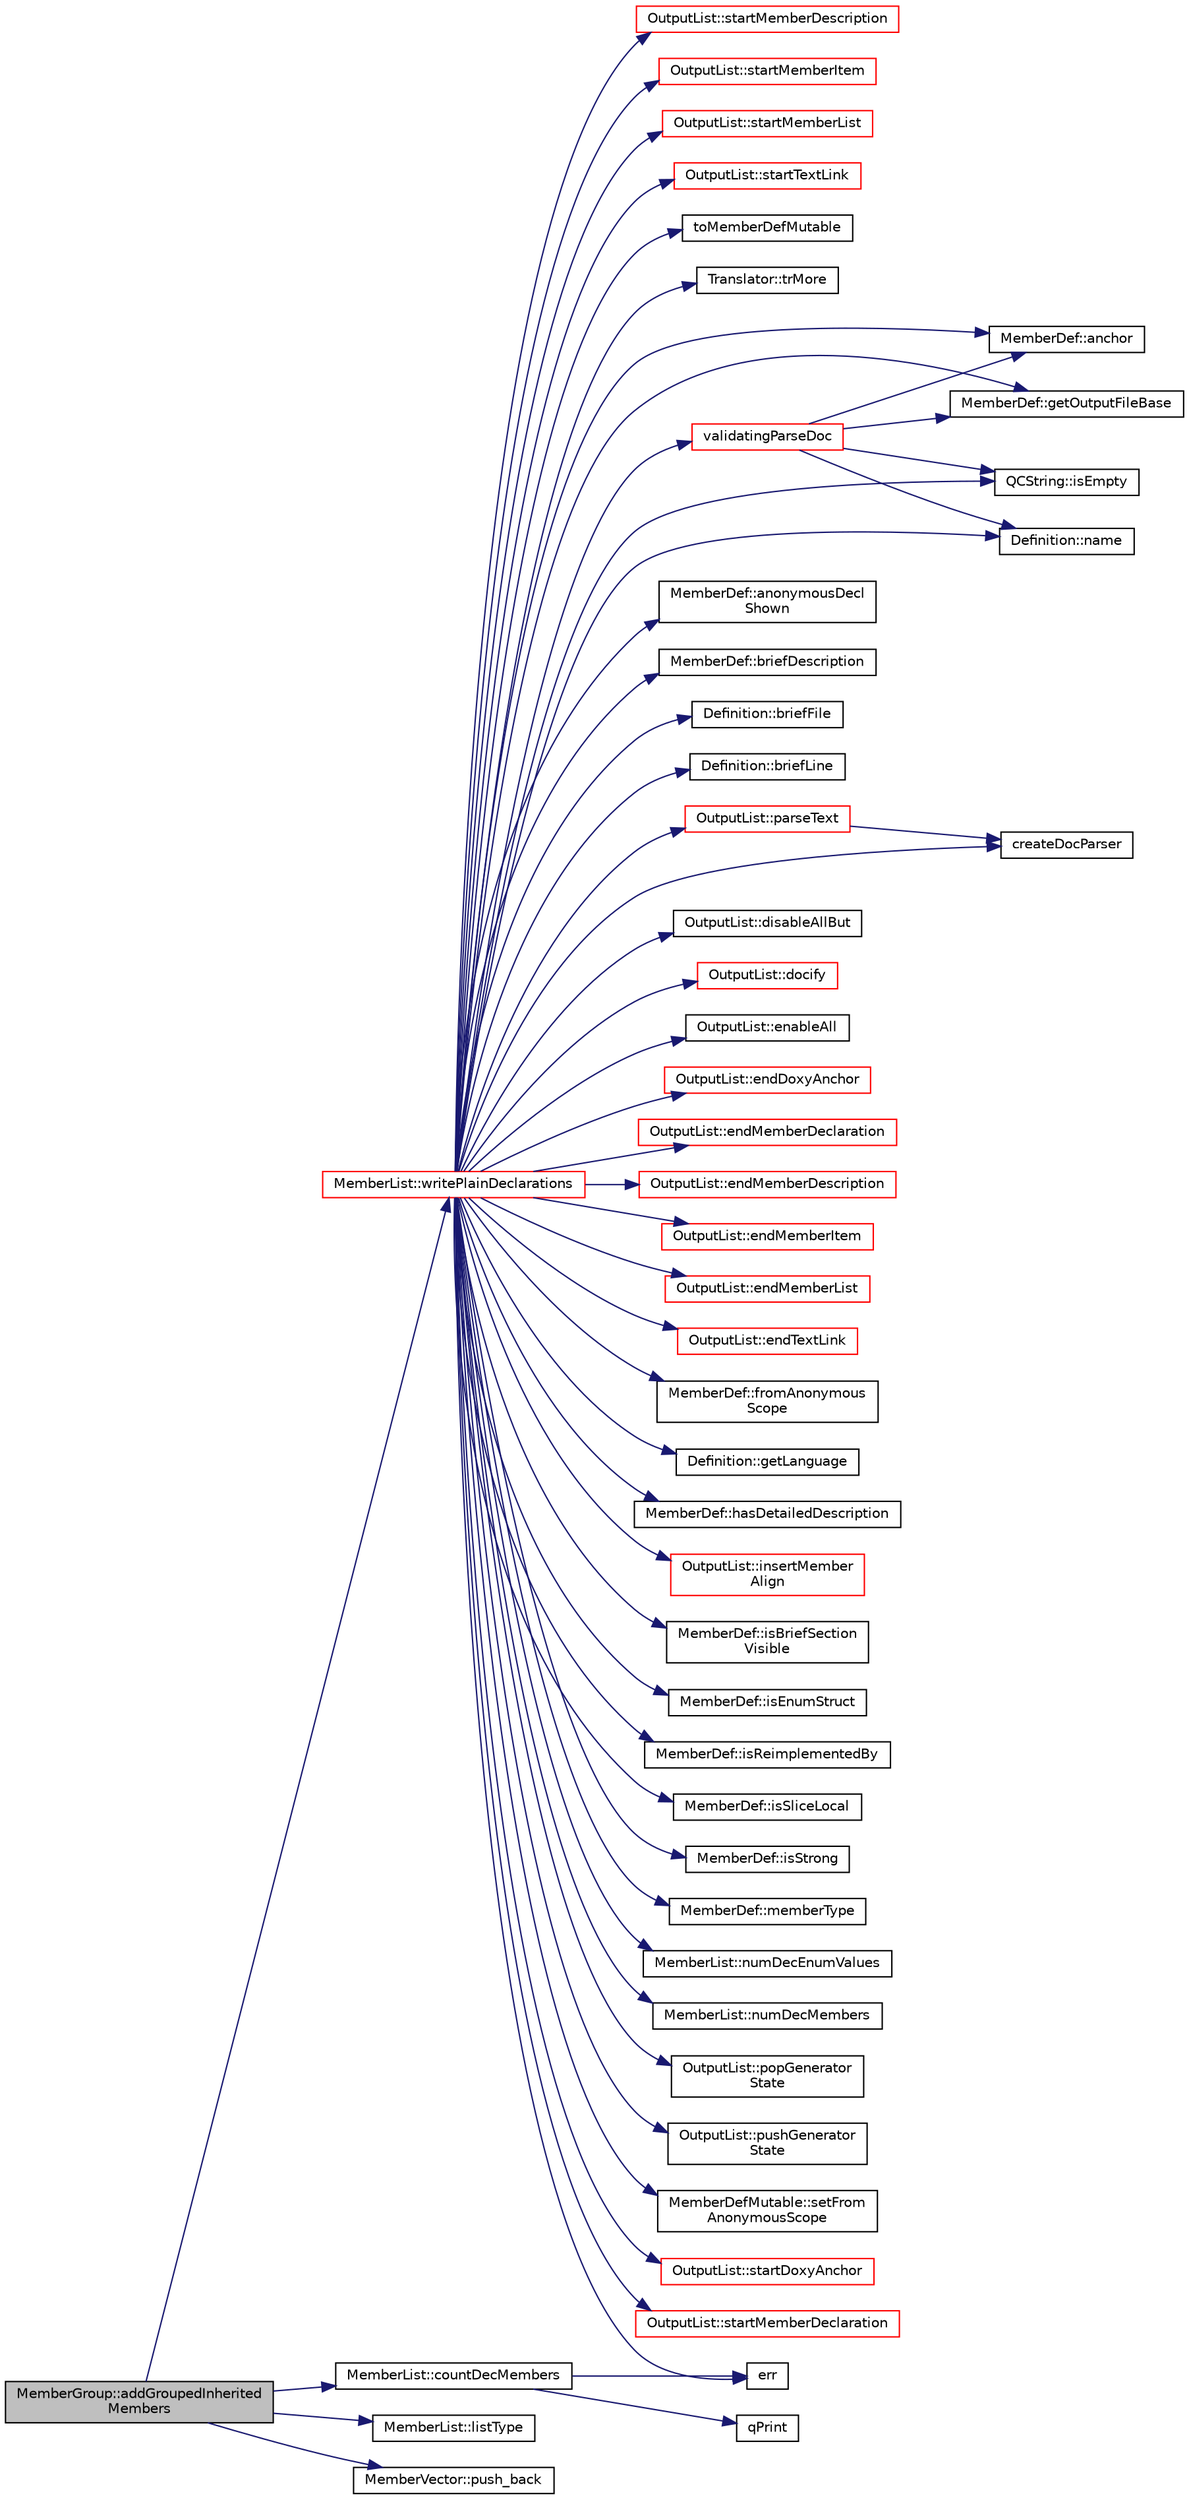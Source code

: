 digraph "MemberGroup::addGroupedInheritedMembers"
{
 // LATEX_PDF_SIZE
  edge [fontname="Helvetica",fontsize="10",labelfontname="Helvetica",labelfontsize="10"];
  node [fontname="Helvetica",fontsize="10",shape=record];
  rankdir="LR";
  Node1 [label="MemberGroup::addGroupedInherited\lMembers",height=0.2,width=0.4,color="black", fillcolor="grey75", style="filled", fontcolor="black",tooltip=" "];
  Node1 -> Node2 [color="midnightblue",fontsize="10",style="solid",fontname="Helvetica"];
  Node2 [label="MemberList::countDecMembers",height=0.2,width=0.4,color="black", fillcolor="white", style="filled",URL="$classMemberList.html#a393ee5dda002be396f08d4d473afedd9",tooltip=" "];
  Node2 -> Node3 [color="midnightblue",fontsize="10",style="solid",fontname="Helvetica"];
  Node3 [label="err",height=0.2,width=0.4,color="black", fillcolor="white", style="filled",URL="$message_8cpp.html#aede5746344fdce99647541101eaa7f06",tooltip=" "];
  Node2 -> Node4 [color="midnightblue",fontsize="10",style="solid",fontname="Helvetica"];
  Node4 [label="qPrint",height=0.2,width=0.4,color="black", fillcolor="white", style="filled",URL="$qcstring_8h.html#a9851ebb5ae2f65b4d2b1d08421edbfd2",tooltip=" "];
  Node1 -> Node5 [color="midnightblue",fontsize="10",style="solid",fontname="Helvetica"];
  Node5 [label="MemberList::listType",height=0.2,width=0.4,color="black", fillcolor="white", style="filled",URL="$classMemberList.html#aa31a7d651481862036f72381f7e2a96d",tooltip=" "];
  Node1 -> Node6 [color="midnightblue",fontsize="10",style="solid",fontname="Helvetica"];
  Node6 [label="MemberVector::push_back",height=0.2,width=0.4,color="black", fillcolor="white", style="filled",URL="$classMemberVector.html#af76ec8b9f3fa62a3276c0c115526325a",tooltip=" "];
  Node1 -> Node7 [color="midnightblue",fontsize="10",style="solid",fontname="Helvetica"];
  Node7 [label="MemberList::writePlainDeclarations",height=0.2,width=0.4,color="red", fillcolor="white", style="filled",URL="$classMemberList.html#a500c888195de0410c5d56ded7b67da4b",tooltip=" "];
  Node7 -> Node8 [color="midnightblue",fontsize="10",style="solid",fontname="Helvetica"];
  Node8 [label="MemberDef::anchor",height=0.2,width=0.4,color="black", fillcolor="white", style="filled",URL="$classMemberDef.html#a170c6221384447f7e2e9f5a529efef40",tooltip=" "];
  Node7 -> Node9 [color="midnightblue",fontsize="10",style="solid",fontname="Helvetica"];
  Node9 [label="MemberDef::anonymousDecl\lShown",height=0.2,width=0.4,color="black", fillcolor="white", style="filled",URL="$classMemberDef.html#ae7c2b887c45e9b9073d3c4d0bde94b04",tooltip=" "];
  Node7 -> Node10 [color="midnightblue",fontsize="10",style="solid",fontname="Helvetica"];
  Node10 [label="MemberDef::briefDescription",height=0.2,width=0.4,color="black", fillcolor="white", style="filled",URL="$classMemberDef.html#a73bd9bd31dab22a689e342abb99f4362",tooltip=" "];
  Node7 -> Node11 [color="midnightblue",fontsize="10",style="solid",fontname="Helvetica"];
  Node11 [label="Definition::briefFile",height=0.2,width=0.4,color="black", fillcolor="white", style="filled",URL="$classDefinition.html#ac74d77550941a8f568ea56fecc30c873",tooltip=" "];
  Node7 -> Node12 [color="midnightblue",fontsize="10",style="solid",fontname="Helvetica"];
  Node12 [label="Definition::briefLine",height=0.2,width=0.4,color="black", fillcolor="white", style="filled",URL="$classDefinition.html#a8073d399d39c43e66a4b487b3e06ade1",tooltip=" "];
  Node7 -> Node13 [color="midnightblue",fontsize="10",style="solid",fontname="Helvetica"];
  Node13 [label="createDocParser",height=0.2,width=0.4,color="black", fillcolor="white", style="filled",URL="$docparser_8cpp.html#a00e008a1b49a5878df53ac31ac3e354d",tooltip=" "];
  Node7 -> Node14 [color="midnightblue",fontsize="10",style="solid",fontname="Helvetica"];
  Node14 [label="OutputList::disableAllBut",height=0.2,width=0.4,color="black", fillcolor="white", style="filled",URL="$classOutputList.html#a73f9be626eea01f1ccd1b446dcf2c003",tooltip=" "];
  Node7 -> Node15 [color="midnightblue",fontsize="10",style="solid",fontname="Helvetica"];
  Node15 [label="OutputList::docify",height=0.2,width=0.4,color="red", fillcolor="white", style="filled",URL="$classOutputList.html#a5647a62e8819abb6e6b2378a7c115bbd",tooltip=" "];
  Node7 -> Node17 [color="midnightblue",fontsize="10",style="solid",fontname="Helvetica"];
  Node17 [label="OutputList::enableAll",height=0.2,width=0.4,color="black", fillcolor="white", style="filled",URL="$classOutputList.html#ad32603ff4c4ba4d39e0bad7ede5924bf",tooltip=" "];
  Node7 -> Node18 [color="midnightblue",fontsize="10",style="solid",fontname="Helvetica"];
  Node18 [label="OutputList::endDoxyAnchor",height=0.2,width=0.4,color="red", fillcolor="white", style="filled",URL="$classOutputList.html#a554df4a05f695ab67b514a12d9d19f6d",tooltip=" "];
  Node7 -> Node20 [color="midnightblue",fontsize="10",style="solid",fontname="Helvetica"];
  Node20 [label="OutputList::endMemberDeclaration",height=0.2,width=0.4,color="red", fillcolor="white", style="filled",URL="$classOutputList.html#acd8c06dad427743e4bf81f94bd450e6f",tooltip=" "];
  Node7 -> Node22 [color="midnightblue",fontsize="10",style="solid",fontname="Helvetica"];
  Node22 [label="OutputList::endMemberDescription",height=0.2,width=0.4,color="red", fillcolor="white", style="filled",URL="$classOutputList.html#a3824b9043050bea2202a29c15b4c5344",tooltip=" "];
  Node7 -> Node24 [color="midnightblue",fontsize="10",style="solid",fontname="Helvetica"];
  Node24 [label="OutputList::endMemberItem",height=0.2,width=0.4,color="red", fillcolor="white", style="filled",URL="$classOutputList.html#a5a5aff841b0f9609a1d73ed5ad6e0f34",tooltip=" "];
  Node7 -> Node26 [color="midnightblue",fontsize="10",style="solid",fontname="Helvetica"];
  Node26 [label="OutputList::endMemberList",height=0.2,width=0.4,color="red", fillcolor="white", style="filled",URL="$classOutputList.html#a7c8d844390c3ab106b675144baa48fc7",tooltip=" "];
  Node7 -> Node28 [color="midnightblue",fontsize="10",style="solid",fontname="Helvetica"];
  Node28 [label="OutputList::endTextLink",height=0.2,width=0.4,color="red", fillcolor="white", style="filled",URL="$classOutputList.html#a74e89e9bcca41e9203ca080fc127a004",tooltip=" "];
  Node7 -> Node3 [color="midnightblue",fontsize="10",style="solid",fontname="Helvetica"];
  Node7 -> Node30 [color="midnightblue",fontsize="10",style="solid",fontname="Helvetica"];
  Node30 [label="MemberDef::fromAnonymous\lScope",height=0.2,width=0.4,color="black", fillcolor="white", style="filled",URL="$classMemberDef.html#a2b1e297724aaf4e8bca3424d72ae9129",tooltip=" "];
  Node7 -> Node31 [color="midnightblue",fontsize="10",style="solid",fontname="Helvetica"];
  Node31 [label="Definition::getLanguage",height=0.2,width=0.4,color="black", fillcolor="white", style="filled",URL="$classDefinition.html#a0dda9f50f2f9754e6341a10373eafec7",tooltip=" "];
  Node7 -> Node32 [color="midnightblue",fontsize="10",style="solid",fontname="Helvetica"];
  Node32 [label="MemberDef::getOutputFileBase",height=0.2,width=0.4,color="black", fillcolor="white", style="filled",URL="$classMemberDef.html#a1691f8cc2d90978d091a7d7aae11dd8d",tooltip=" "];
  Node7 -> Node33 [color="midnightblue",fontsize="10",style="solid",fontname="Helvetica"];
  Node33 [label="MemberDef::hasDetailedDescription",height=0.2,width=0.4,color="black", fillcolor="white", style="filled",URL="$classMemberDef.html#a091d243bd31c95a34233e364dfdd9f5d",tooltip=" "];
  Node7 -> Node34 [color="midnightblue",fontsize="10",style="solid",fontname="Helvetica"];
  Node34 [label="OutputList::insertMember\lAlign",height=0.2,width=0.4,color="red", fillcolor="white", style="filled",URL="$classOutputList.html#a8a0967d0442047bfe07a5644505c2d68",tooltip=" "];
  Node7 -> Node36 [color="midnightblue",fontsize="10",style="solid",fontname="Helvetica"];
  Node36 [label="MemberDef::isBriefSection\lVisible",height=0.2,width=0.4,color="black", fillcolor="white", style="filled",URL="$classMemberDef.html#ad1902fdf699e7983c0dfc20a0e8192da",tooltip=" "];
  Node7 -> Node37 [color="midnightblue",fontsize="10",style="solid",fontname="Helvetica"];
  Node37 [label="QCString::isEmpty",height=0.2,width=0.4,color="black", fillcolor="white", style="filled",URL="$classQCString.html#a621c4090d69ad7d05ef8e5234376c3d8",tooltip=" "];
  Node7 -> Node38 [color="midnightblue",fontsize="10",style="solid",fontname="Helvetica"];
  Node38 [label="MemberDef::isEnumStruct",height=0.2,width=0.4,color="black", fillcolor="white", style="filled",URL="$classMemberDef.html#a30da3b2d7800741fb6c09a37069d6372",tooltip=" "];
  Node7 -> Node39 [color="midnightblue",fontsize="10",style="solid",fontname="Helvetica"];
  Node39 [label="MemberDef::isReimplementedBy",height=0.2,width=0.4,color="black", fillcolor="white", style="filled",URL="$classMemberDef.html#a88908e0048f8220fea8ce3a116adc415",tooltip=" "];
  Node7 -> Node40 [color="midnightblue",fontsize="10",style="solid",fontname="Helvetica"];
  Node40 [label="MemberDef::isSliceLocal",height=0.2,width=0.4,color="black", fillcolor="white", style="filled",URL="$classMemberDef.html#ae2109d4aac7f6350a75dadc71ddc55f1",tooltip=" "];
  Node7 -> Node41 [color="midnightblue",fontsize="10",style="solid",fontname="Helvetica"];
  Node41 [label="MemberDef::isStrong",height=0.2,width=0.4,color="black", fillcolor="white", style="filled",URL="$classMemberDef.html#adbdbd0e3d3630af579a02e97e162a328",tooltip=" "];
  Node7 -> Node42 [color="midnightblue",fontsize="10",style="solid",fontname="Helvetica"];
  Node42 [label="MemberDef::memberType",height=0.2,width=0.4,color="black", fillcolor="white", style="filled",URL="$classMemberDef.html#abbdaf88716807e7ff82ed7502cde51fc",tooltip=" "];
  Node7 -> Node43 [color="midnightblue",fontsize="10",style="solid",fontname="Helvetica"];
  Node43 [label="Definition::name",height=0.2,width=0.4,color="black", fillcolor="white", style="filled",URL="$classDefinition.html#a9374fedd7f64fea7e0e164302d1a9e61",tooltip=" "];
  Node7 -> Node44 [color="midnightblue",fontsize="10",style="solid",fontname="Helvetica"];
  Node44 [label="MemberList::numDecEnumValues",height=0.2,width=0.4,color="black", fillcolor="white", style="filled",URL="$classMemberList.html#a0e56354cdbfba74141bac5b1fedbebbc",tooltip=" "];
  Node7 -> Node45 [color="midnightblue",fontsize="10",style="solid",fontname="Helvetica"];
  Node45 [label="MemberList::numDecMembers",height=0.2,width=0.4,color="black", fillcolor="white", style="filled",URL="$classMemberList.html#a44322cca2b89d97eac0bbb4ac2f734ab",tooltip=" "];
  Node7 -> Node46 [color="midnightblue",fontsize="10",style="solid",fontname="Helvetica"];
  Node46 [label="OutputList::parseText",height=0.2,width=0.4,color="red", fillcolor="white", style="filled",URL="$classOutputList.html#adfdcf2ba925f05be8beb8cf43deb168a",tooltip=" "];
  Node46 -> Node13 [color="midnightblue",fontsize="10",style="solid",fontname="Helvetica"];
  Node7 -> Node74 [color="midnightblue",fontsize="10",style="solid",fontname="Helvetica"];
  Node74 [label="OutputList::popGenerator\lState",height=0.2,width=0.4,color="black", fillcolor="white", style="filled",URL="$classOutputList.html#a94eb1af2ea07425ef1faa539d24adcf8",tooltip=" "];
  Node7 -> Node75 [color="midnightblue",fontsize="10",style="solid",fontname="Helvetica"];
  Node75 [label="OutputList::pushGenerator\lState",height=0.2,width=0.4,color="black", fillcolor="white", style="filled",URL="$classOutputList.html#a885957a64f7d87aefb663c4ec903188f",tooltip=" "];
  Node7 -> Node76 [color="midnightblue",fontsize="10",style="solid",fontname="Helvetica"];
  Node76 [label="MemberDefMutable::setFrom\lAnonymousScope",height=0.2,width=0.4,color="black", fillcolor="white", style="filled",URL="$classMemberDefMutable.html#a1026656b64c52794d0b590115ff7abb9",tooltip=" "];
  Node7 -> Node77 [color="midnightblue",fontsize="10",style="solid",fontname="Helvetica"];
  Node77 [label="OutputList::startDoxyAnchor",height=0.2,width=0.4,color="red", fillcolor="white", style="filled",URL="$classOutputList.html#aae4920963ec75457cd7e3662aedded3a",tooltip=" "];
  Node7 -> Node79 [color="midnightblue",fontsize="10",style="solid",fontname="Helvetica"];
  Node79 [label="OutputList::startMemberDeclaration",height=0.2,width=0.4,color="red", fillcolor="white", style="filled",URL="$classOutputList.html#a09a4062cfac0ed8f9d3dec4cd42f1aa7",tooltip=" "];
  Node7 -> Node81 [color="midnightblue",fontsize="10",style="solid",fontname="Helvetica"];
  Node81 [label="OutputList::startMemberDescription",height=0.2,width=0.4,color="red", fillcolor="white", style="filled",URL="$classOutputList.html#a4988f821b416a64d12c7fbc0a4273bba",tooltip=" "];
  Node7 -> Node83 [color="midnightblue",fontsize="10",style="solid",fontname="Helvetica"];
  Node83 [label="OutputList::startMemberItem",height=0.2,width=0.4,color="red", fillcolor="white", style="filled",URL="$classOutputList.html#adcf550af217cac3f4b9c30745626d613",tooltip=" "];
  Node7 -> Node85 [color="midnightblue",fontsize="10",style="solid",fontname="Helvetica"];
  Node85 [label="OutputList::startMemberList",height=0.2,width=0.4,color="red", fillcolor="white", style="filled",URL="$classOutputList.html#a7431bc4b23642f75af48f25a415d4ec8",tooltip=" "];
  Node7 -> Node87 [color="midnightblue",fontsize="10",style="solid",fontname="Helvetica"];
  Node87 [label="OutputList::startTextLink",height=0.2,width=0.4,color="red", fillcolor="white", style="filled",URL="$classOutputList.html#af084d8a76621939675ae543f47032fa4",tooltip=" "];
  Node7 -> Node89 [color="midnightblue",fontsize="10",style="solid",fontname="Helvetica"];
  Node89 [label="toMemberDefMutable",height=0.2,width=0.4,color="black", fillcolor="white", style="filled",URL="$memberdef_8cpp.html#a9ea80ba313803ae565f05ce1c8eb6bb5",tooltip=" "];
  Node7 -> Node90 [color="midnightblue",fontsize="10",style="solid",fontname="Helvetica"];
  Node90 [label="Translator::trMore",height=0.2,width=0.4,color="black", fillcolor="white", style="filled",URL="$classTranslator.html#a739f39ac982745ec61d60bb8ed57bd6d",tooltip=" "];
  Node7 -> Node91 [color="midnightblue",fontsize="10",style="solid",fontname="Helvetica"];
  Node91 [label="validatingParseDoc",height=0.2,width=0.4,color="red", fillcolor="white", style="filled",URL="$docparser_8cpp.html#aadebaff733b962f5415b0c5d74afbd00",tooltip=" "];
  Node91 -> Node8 [color="midnightblue",fontsize="10",style="solid",fontname="Helvetica"];
  Node91 -> Node32 [color="midnightblue",fontsize="10",style="solid",fontname="Helvetica"];
  Node91 -> Node37 [color="midnightblue",fontsize="10",style="solid",fontname="Helvetica"];
  Node91 -> Node43 [color="midnightblue",fontsize="10",style="solid",fontname="Helvetica"];
}
